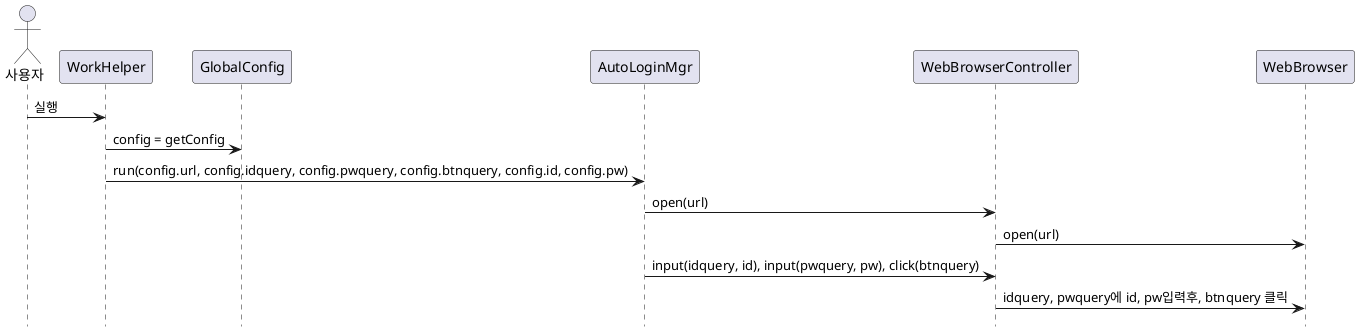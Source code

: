 @startuml
actor 사용자
사용자 -> WorkHelper : 실행
WorkHelper -> GlobalConfig : config = getConfig
WorkHelper -> AutoLoginMgr : run(config.url, config.idquery, config.pwquery, config.btnquery, config.id, config.pw)
AutoLoginMgr -> WebBrowserController : open(url)
WebBrowserController -> WebBrowser : open(url)
AutoLoginMgr -> WebBrowserController : input(idquery, id), input(pwquery, pw), click(btnquery)
WebBrowserController -> WebBrowser : idquery, pwquery에 id, pw입력후, btnquery 클릭

hide footbox

@enduml
